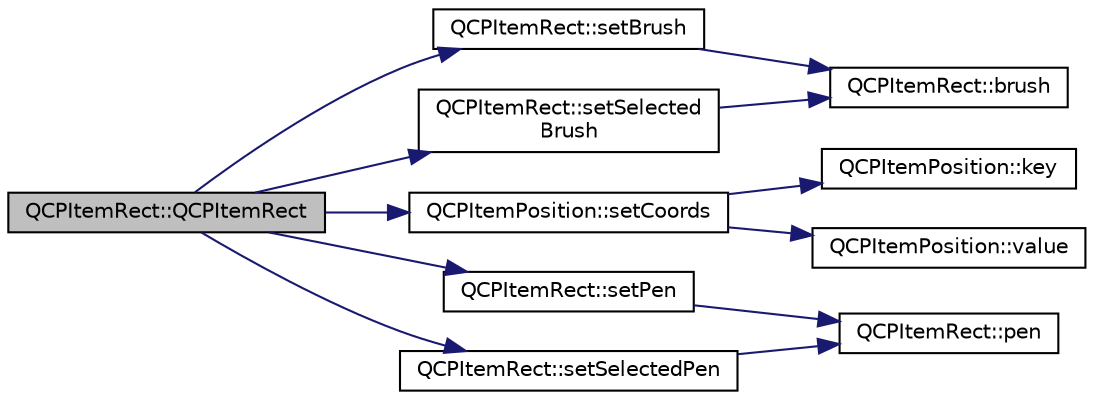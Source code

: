 digraph "QCPItemRect::QCPItemRect"
{
 // LATEX_PDF_SIZE
  edge [fontname="Helvetica",fontsize="10",labelfontname="Helvetica",labelfontsize="10"];
  node [fontname="Helvetica",fontsize="10",shape=record];
  rankdir="LR";
  Node1 [label="QCPItemRect::QCPItemRect",height=0.2,width=0.4,color="black", fillcolor="grey75", style="filled", fontcolor="black",tooltip=" "];
  Node1 -> Node2 [color="midnightblue",fontsize="10",style="solid",fontname="Helvetica"];
  Node2 [label="QCPItemRect::setBrush",height=0.2,width=0.4,color="black", fillcolor="white", style="filled",URL="$classQCPItemRect.html#abbd4e346a03513ee466afc25d9c75446",tooltip=" "];
  Node2 -> Node3 [color="midnightblue",fontsize="10",style="solid",fontname="Helvetica"];
  Node3 [label="QCPItemRect::brush",height=0.2,width=0.4,color="black", fillcolor="white", style="filled",URL="$classQCPItemRect.html#a5071d7fd864428a1398152aca87b54ad",tooltip=" "];
  Node1 -> Node4 [color="midnightblue",fontsize="10",style="solid",fontname="Helvetica"];
  Node4 [label="QCPItemPosition::setCoords",height=0.2,width=0.4,color="black", fillcolor="white", style="filled",URL="$classQCPItemPosition.html#aa988ba4e87ab684c9021017dcaba945f",tooltip=" "];
  Node4 -> Node5 [color="midnightblue",fontsize="10",style="solid",fontname="Helvetica"];
  Node5 [label="QCPItemPosition::key",height=0.2,width=0.4,color="black", fillcolor="white", style="filled",URL="$classQCPItemPosition.html#a6fc519f1b73722a8d0cff7d4d647407e",tooltip=" "];
  Node4 -> Node6 [color="midnightblue",fontsize="10",style="solid",fontname="Helvetica"];
  Node6 [label="QCPItemPosition::value",height=0.2,width=0.4,color="black", fillcolor="white", style="filled",URL="$classQCPItemPosition.html#acfcf86f840a7366a4299bff593d5d636",tooltip=" "];
  Node1 -> Node7 [color="midnightblue",fontsize="10",style="solid",fontname="Helvetica"];
  Node7 [label="QCPItemRect::setPen",height=0.2,width=0.4,color="black", fillcolor="white", style="filled",URL="$classQCPItemRect.html#a483c0da5a17e1646cd17ddea2c124e7d",tooltip=" "];
  Node7 -> Node8 [color="midnightblue",fontsize="10",style="solid",fontname="Helvetica"];
  Node8 [label="QCPItemRect::pen",height=0.2,width=0.4,color="black", fillcolor="white", style="filled",URL="$classQCPItemRect.html#a3ee2f580a3950dc11247f405ce8b6ecf",tooltip=" "];
  Node1 -> Node9 [color="midnightblue",fontsize="10",style="solid",fontname="Helvetica"];
  Node9 [label="QCPItemRect::setSelected\lBrush",height=0.2,width=0.4,color="black", fillcolor="white", style="filled",URL="$classQCPItemRect.html#abd1792859844118dedee86223cede7af",tooltip=" "];
  Node9 -> Node3 [color="midnightblue",fontsize="10",style="solid",fontname="Helvetica"];
  Node1 -> Node10 [color="midnightblue",fontsize="10",style="solid",fontname="Helvetica"];
  Node10 [label="QCPItemRect::setSelectedPen",height=0.2,width=0.4,color="black", fillcolor="white", style="filled",URL="$classQCPItemRect.html#a52a1bcb2dc753a538e406a2ba3cf21ce",tooltip=" "];
  Node10 -> Node8 [color="midnightblue",fontsize="10",style="solid",fontname="Helvetica"];
}
